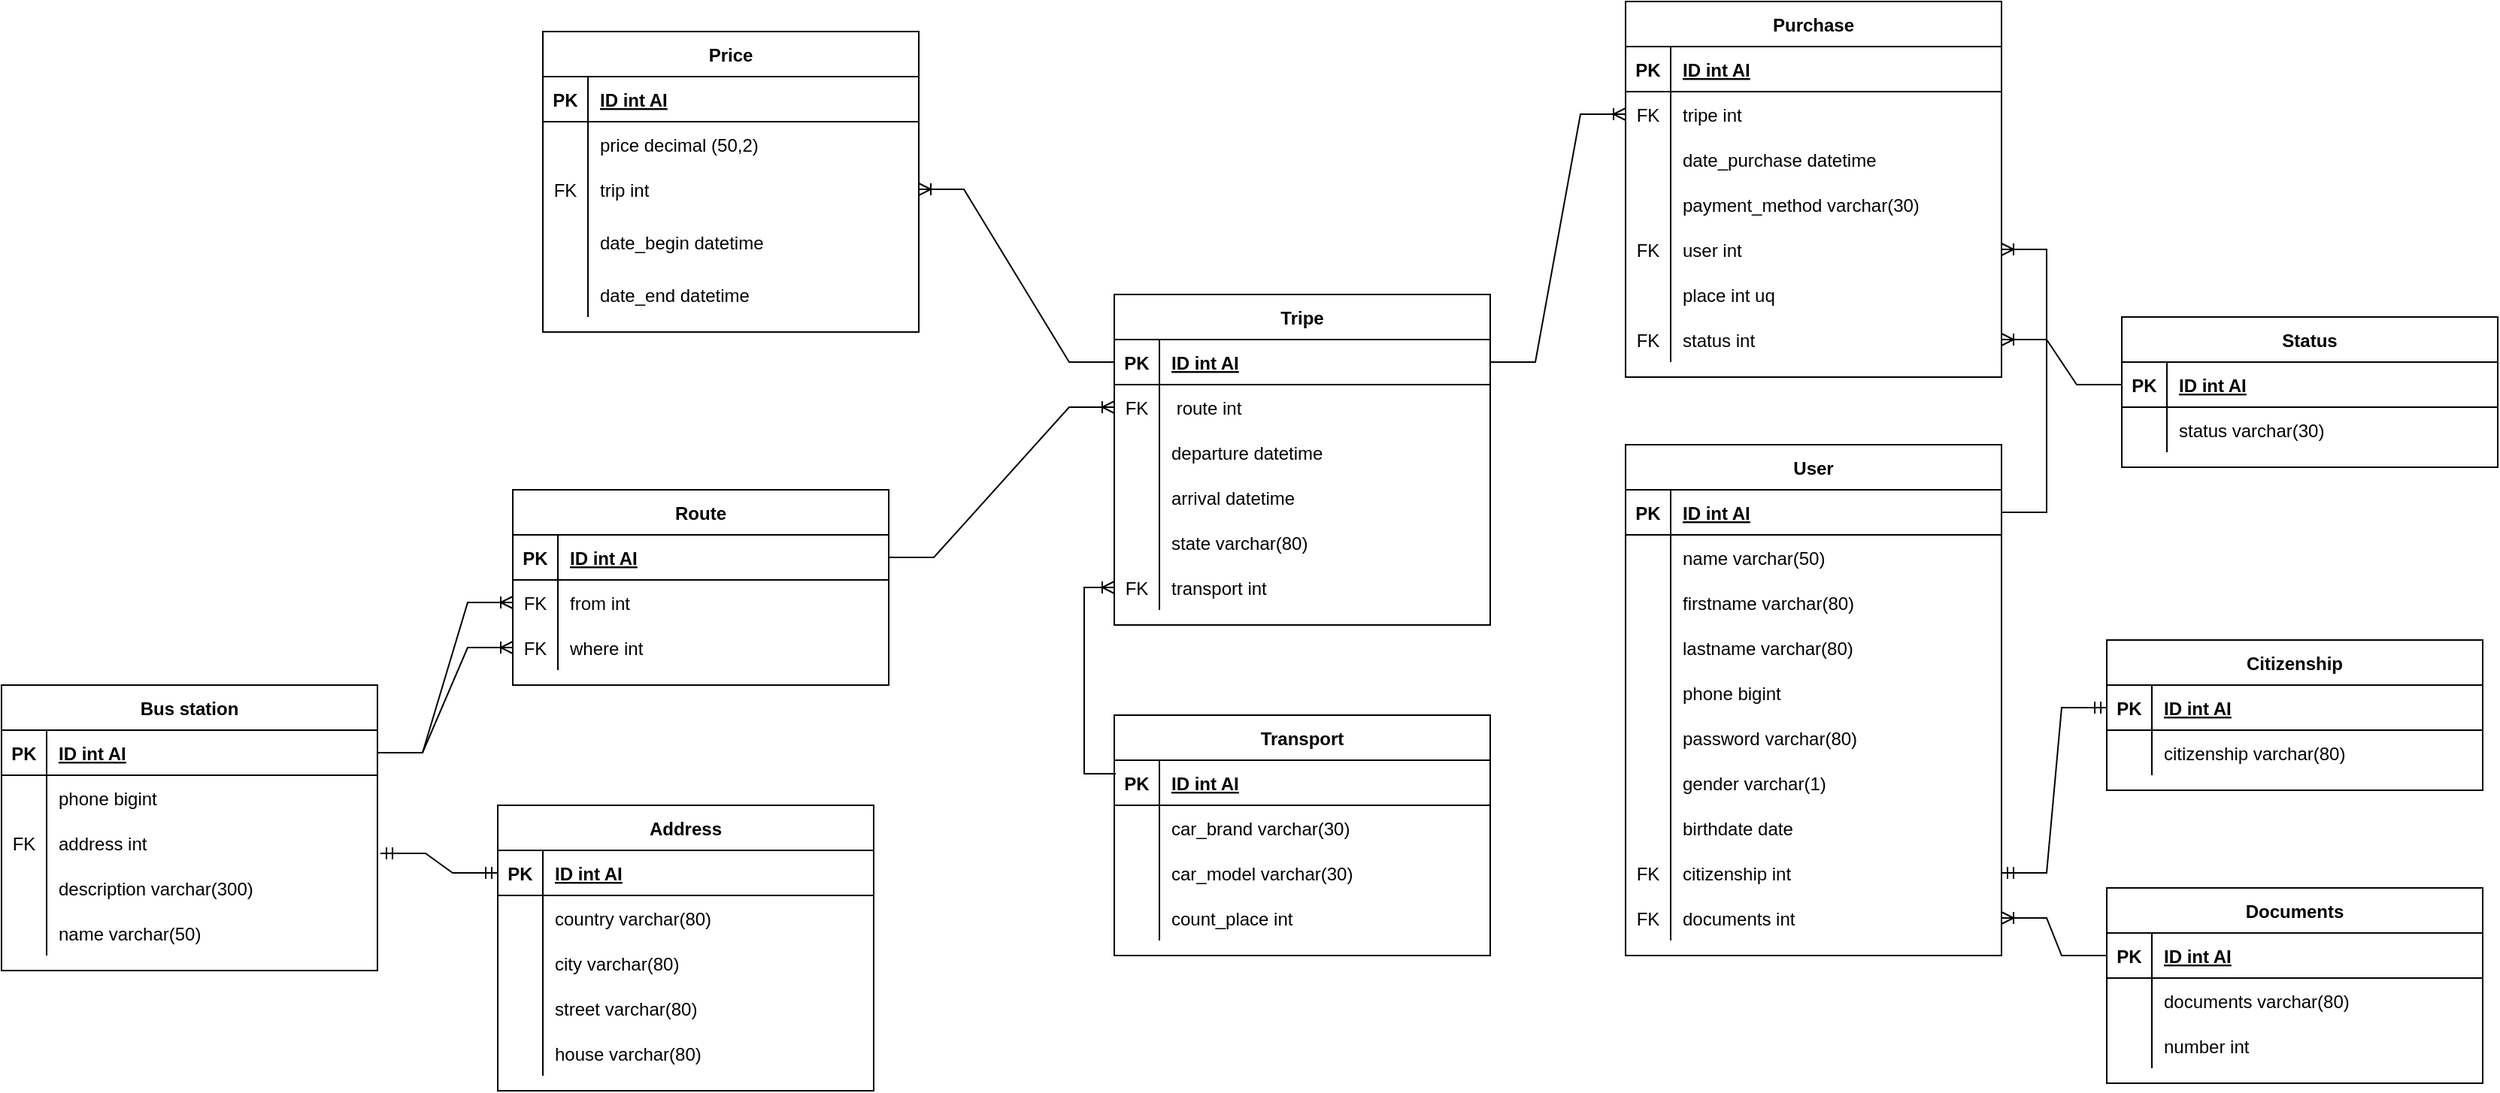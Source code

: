 <mxfile version="21.0.2" type="device"><diagram id="R2lEEEUBdFMjLlhIrx00" name="Page-1"><mxGraphModel dx="1434" dy="1896" grid="1" gridSize="10" guides="1" tooltips="1" connect="1" arrows="1" fold="1" page="1" pageScale="1" pageWidth="850" pageHeight="1100" math="0" shadow="0" extFonts="Permanent Marker^https://fonts.googleapis.com/css?family=Permanent+Marker"><root><mxCell id="0"/><mxCell id="1" parent="0"/><mxCell id="C-vyLk0tnHw3VtMMgP7b-2" value="Route" style="shape=table;startSize=30;container=1;collapsible=1;childLayout=tableLayout;fixedRows=1;rowLines=0;fontStyle=1;align=center;resizeLast=1;" parent="1" vertex="1"><mxGeometry x="370" y="-695" width="250" height="130" as="geometry"/></mxCell><mxCell id="C-vyLk0tnHw3VtMMgP7b-3" value="" style="shape=partialRectangle;collapsible=0;dropTarget=0;pointerEvents=0;fillColor=none;points=[[0,0.5],[1,0.5]];portConstraint=eastwest;top=0;left=0;right=0;bottom=1;" parent="C-vyLk0tnHw3VtMMgP7b-2" vertex="1"><mxGeometry y="30" width="250" height="30" as="geometry"/></mxCell><mxCell id="C-vyLk0tnHw3VtMMgP7b-4" value="PK" style="shape=partialRectangle;overflow=hidden;connectable=0;fillColor=none;top=0;left=0;bottom=0;right=0;fontStyle=1;" parent="C-vyLk0tnHw3VtMMgP7b-3" vertex="1"><mxGeometry width="30" height="30" as="geometry"><mxRectangle width="30" height="30" as="alternateBounds"/></mxGeometry></mxCell><mxCell id="C-vyLk0tnHw3VtMMgP7b-5" value="ID int AI" style="shape=partialRectangle;overflow=hidden;connectable=0;fillColor=none;top=0;left=0;bottom=0;right=0;align=left;spacingLeft=6;fontStyle=5;" parent="C-vyLk0tnHw3VtMMgP7b-3" vertex="1"><mxGeometry x="30" width="220" height="30" as="geometry"><mxRectangle width="220" height="30" as="alternateBounds"/></mxGeometry></mxCell><mxCell id="uown6IFWoodSp58fwIxO-16" style="shape=partialRectangle;collapsible=0;dropTarget=0;pointerEvents=0;fillColor=none;points=[[0,0.5],[1,0.5]];portConstraint=eastwest;top=0;left=0;right=0;bottom=0;" parent="C-vyLk0tnHw3VtMMgP7b-2" vertex="1"><mxGeometry y="60" width="250" height="30" as="geometry"/></mxCell><mxCell id="uown6IFWoodSp58fwIxO-17" value="FK" style="shape=partialRectangle;overflow=hidden;connectable=0;fillColor=none;top=0;left=0;bottom=0;right=0;" parent="uown6IFWoodSp58fwIxO-16" vertex="1"><mxGeometry width="30" height="30" as="geometry"><mxRectangle width="30" height="30" as="alternateBounds"/></mxGeometry></mxCell><mxCell id="uown6IFWoodSp58fwIxO-18" value="from int" style="shape=partialRectangle;overflow=hidden;connectable=0;fillColor=none;top=0;left=0;bottom=0;right=0;align=left;spacingLeft=6;" parent="uown6IFWoodSp58fwIxO-16" vertex="1"><mxGeometry x="30" width="220" height="30" as="geometry"><mxRectangle width="220" height="30" as="alternateBounds"/></mxGeometry></mxCell><mxCell id="uown6IFWoodSp58fwIxO-13" style="shape=partialRectangle;collapsible=0;dropTarget=0;pointerEvents=0;fillColor=none;points=[[0,0.5],[1,0.5]];portConstraint=eastwest;top=0;left=0;right=0;bottom=0;" parent="C-vyLk0tnHw3VtMMgP7b-2" vertex="1"><mxGeometry y="90" width="250" height="30" as="geometry"/></mxCell><mxCell id="uown6IFWoodSp58fwIxO-14" value="FK" style="shape=partialRectangle;overflow=hidden;connectable=0;fillColor=none;top=0;left=0;bottom=0;right=0;" parent="uown6IFWoodSp58fwIxO-13" vertex="1"><mxGeometry width="30" height="30" as="geometry"><mxRectangle width="30" height="30" as="alternateBounds"/></mxGeometry></mxCell><mxCell id="uown6IFWoodSp58fwIxO-15" value="where int" style="shape=partialRectangle;overflow=hidden;connectable=0;fillColor=none;top=0;left=0;bottom=0;right=0;align=left;spacingLeft=6;" parent="uown6IFWoodSp58fwIxO-13" vertex="1"><mxGeometry x="30" width="220" height="30" as="geometry"><mxRectangle width="220" height="30" as="alternateBounds"/></mxGeometry></mxCell><mxCell id="C-vyLk0tnHw3VtMMgP7b-13" value="Bus station" style="shape=table;startSize=30;container=1;collapsible=1;childLayout=tableLayout;fixedRows=1;rowLines=0;fontStyle=1;align=center;resizeLast=1;" parent="1" vertex="1"><mxGeometry x="30" y="-565" width="250" height="190" as="geometry"/></mxCell><mxCell id="C-vyLk0tnHw3VtMMgP7b-14" value="" style="shape=partialRectangle;collapsible=0;dropTarget=0;pointerEvents=0;fillColor=none;points=[[0,0.5],[1,0.5]];portConstraint=eastwest;top=0;left=0;right=0;bottom=1;" parent="C-vyLk0tnHw3VtMMgP7b-13" vertex="1"><mxGeometry y="30" width="250" height="30" as="geometry"/></mxCell><mxCell id="C-vyLk0tnHw3VtMMgP7b-15" value="PK" style="shape=partialRectangle;overflow=hidden;connectable=0;fillColor=none;top=0;left=0;bottom=0;right=0;fontStyle=1;" parent="C-vyLk0tnHw3VtMMgP7b-14" vertex="1"><mxGeometry width="30" height="30" as="geometry"><mxRectangle width="30" height="30" as="alternateBounds"/></mxGeometry></mxCell><mxCell id="C-vyLk0tnHw3VtMMgP7b-16" value="ID int AI" style="shape=partialRectangle;overflow=hidden;connectable=0;fillColor=none;top=0;left=0;bottom=0;right=0;align=left;spacingLeft=6;fontStyle=5;" parent="C-vyLk0tnHw3VtMMgP7b-14" vertex="1"><mxGeometry x="30" width="220" height="30" as="geometry"><mxRectangle width="220" height="30" as="alternateBounds"/></mxGeometry></mxCell><mxCell id="C-vyLk0tnHw3VtMMgP7b-17" value="" style="shape=partialRectangle;collapsible=0;dropTarget=0;pointerEvents=0;fillColor=none;points=[[0,0.5],[1,0.5]];portConstraint=eastwest;top=0;left=0;right=0;bottom=0;" parent="C-vyLk0tnHw3VtMMgP7b-13" vertex="1"><mxGeometry y="60" width="250" height="30" as="geometry"/></mxCell><mxCell id="C-vyLk0tnHw3VtMMgP7b-18" value="" style="shape=partialRectangle;overflow=hidden;connectable=0;fillColor=none;top=0;left=0;bottom=0;right=0;" parent="C-vyLk0tnHw3VtMMgP7b-17" vertex="1"><mxGeometry width="30" height="30" as="geometry"><mxRectangle width="30" height="30" as="alternateBounds"/></mxGeometry></mxCell><mxCell id="C-vyLk0tnHw3VtMMgP7b-19" value="phone bigint" style="shape=partialRectangle;overflow=hidden;connectable=0;fillColor=none;top=0;left=0;bottom=0;right=0;align=left;spacingLeft=6;" parent="C-vyLk0tnHw3VtMMgP7b-17" vertex="1"><mxGeometry x="30" width="220" height="30" as="geometry"><mxRectangle width="220" height="30" as="alternateBounds"/></mxGeometry></mxCell><mxCell id="C-vyLk0tnHw3VtMMgP7b-20" value="" style="shape=partialRectangle;collapsible=0;dropTarget=0;pointerEvents=0;fillColor=none;points=[[0,0.5],[1,0.5]];portConstraint=eastwest;top=0;left=0;right=0;bottom=0;" parent="C-vyLk0tnHw3VtMMgP7b-13" vertex="1"><mxGeometry y="90" width="250" height="30" as="geometry"/></mxCell><mxCell id="C-vyLk0tnHw3VtMMgP7b-21" value="FK" style="shape=partialRectangle;overflow=hidden;connectable=0;fillColor=none;top=0;left=0;bottom=0;right=0;" parent="C-vyLk0tnHw3VtMMgP7b-20" vertex="1"><mxGeometry width="30" height="30" as="geometry"><mxRectangle width="30" height="30" as="alternateBounds"/></mxGeometry></mxCell><mxCell id="C-vyLk0tnHw3VtMMgP7b-22" value="address int" style="shape=partialRectangle;overflow=hidden;connectable=0;fillColor=none;top=0;left=0;bottom=0;right=0;align=left;spacingLeft=6;" parent="C-vyLk0tnHw3VtMMgP7b-20" vertex="1"><mxGeometry x="30" width="220" height="30" as="geometry"><mxRectangle width="220" height="30" as="alternateBounds"/></mxGeometry></mxCell><mxCell id="uown6IFWoodSp58fwIxO-22" style="shape=partialRectangle;collapsible=0;dropTarget=0;pointerEvents=0;fillColor=none;points=[[0,0.5],[1,0.5]];portConstraint=eastwest;top=0;left=0;right=0;bottom=0;" parent="C-vyLk0tnHw3VtMMgP7b-13" vertex="1"><mxGeometry y="120" width="250" height="30" as="geometry"/></mxCell><mxCell id="uown6IFWoodSp58fwIxO-23" style="shape=partialRectangle;overflow=hidden;connectable=0;fillColor=none;top=0;left=0;bottom=0;right=0;" parent="uown6IFWoodSp58fwIxO-22" vertex="1"><mxGeometry width="30" height="30" as="geometry"><mxRectangle width="30" height="30" as="alternateBounds"/></mxGeometry></mxCell><mxCell id="uown6IFWoodSp58fwIxO-24" value="description varchar(300)" style="shape=partialRectangle;overflow=hidden;connectable=0;fillColor=none;top=0;left=0;bottom=0;right=0;align=left;spacingLeft=6;" parent="uown6IFWoodSp58fwIxO-22" vertex="1"><mxGeometry x="30" width="220" height="30" as="geometry"><mxRectangle width="220" height="30" as="alternateBounds"/></mxGeometry></mxCell><mxCell id="uown6IFWoodSp58fwIxO-19" style="shape=partialRectangle;collapsible=0;dropTarget=0;pointerEvents=0;fillColor=none;points=[[0,0.5],[1,0.5]];portConstraint=eastwest;top=0;left=0;right=0;bottom=0;" parent="C-vyLk0tnHw3VtMMgP7b-13" vertex="1"><mxGeometry y="150" width="250" height="30" as="geometry"/></mxCell><mxCell id="uown6IFWoodSp58fwIxO-20" style="shape=partialRectangle;overflow=hidden;connectable=0;fillColor=none;top=0;left=0;bottom=0;right=0;" parent="uown6IFWoodSp58fwIxO-19" vertex="1"><mxGeometry width="30" height="30" as="geometry"><mxRectangle width="30" height="30" as="alternateBounds"/></mxGeometry></mxCell><mxCell id="uown6IFWoodSp58fwIxO-21" value="name varchar(50)" style="shape=partialRectangle;overflow=hidden;connectable=0;fillColor=none;top=0;left=0;bottom=0;right=0;align=left;spacingLeft=6;" parent="uown6IFWoodSp58fwIxO-19" vertex="1"><mxGeometry x="30" width="220" height="30" as="geometry"><mxRectangle width="220" height="30" as="alternateBounds"/></mxGeometry></mxCell><mxCell id="C-vyLk0tnHw3VtMMgP7b-23" value="Price" style="shape=table;startSize=30;container=1;collapsible=1;childLayout=tableLayout;fixedRows=1;rowLines=0;fontStyle=1;align=center;resizeLast=1;" parent="1" vertex="1"><mxGeometry x="390" y="-1000" width="250" height="200" as="geometry"/></mxCell><mxCell id="C-vyLk0tnHw3VtMMgP7b-24" value="" style="shape=partialRectangle;collapsible=0;dropTarget=0;pointerEvents=0;fillColor=none;points=[[0,0.5],[1,0.5]];portConstraint=eastwest;top=0;left=0;right=0;bottom=1;" parent="C-vyLk0tnHw3VtMMgP7b-23" vertex="1"><mxGeometry y="30" width="250" height="30" as="geometry"/></mxCell><mxCell id="C-vyLk0tnHw3VtMMgP7b-25" value="PK" style="shape=partialRectangle;overflow=hidden;connectable=0;fillColor=none;top=0;left=0;bottom=0;right=0;fontStyle=1;" parent="C-vyLk0tnHw3VtMMgP7b-24" vertex="1"><mxGeometry width="30" height="30" as="geometry"><mxRectangle width="30" height="30" as="alternateBounds"/></mxGeometry></mxCell><mxCell id="C-vyLk0tnHw3VtMMgP7b-26" value="ID int AI" style="shape=partialRectangle;overflow=hidden;connectable=0;fillColor=none;top=0;left=0;bottom=0;right=0;align=left;spacingLeft=6;fontStyle=5;" parent="C-vyLk0tnHw3VtMMgP7b-24" vertex="1"><mxGeometry x="30" width="220" height="30" as="geometry"><mxRectangle width="220" height="30" as="alternateBounds"/></mxGeometry></mxCell><mxCell id="C-vyLk0tnHw3VtMMgP7b-27" value="" style="shape=partialRectangle;collapsible=0;dropTarget=0;pointerEvents=0;fillColor=none;points=[[0,0.5],[1,0.5]];portConstraint=eastwest;top=0;left=0;right=0;bottom=0;" parent="C-vyLk0tnHw3VtMMgP7b-23" vertex="1"><mxGeometry y="60" width="250" height="30" as="geometry"/></mxCell><mxCell id="C-vyLk0tnHw3VtMMgP7b-28" value="" style="shape=partialRectangle;overflow=hidden;connectable=0;fillColor=none;top=0;left=0;bottom=0;right=0;" parent="C-vyLk0tnHw3VtMMgP7b-27" vertex="1"><mxGeometry width="30" height="30" as="geometry"><mxRectangle width="30" height="30" as="alternateBounds"/></mxGeometry></mxCell><mxCell id="C-vyLk0tnHw3VtMMgP7b-29" value="price decimal (50,2)" style="shape=partialRectangle;overflow=hidden;connectable=0;fillColor=none;top=0;left=0;bottom=0;right=0;align=left;spacingLeft=6;" parent="C-vyLk0tnHw3VtMMgP7b-27" vertex="1"><mxGeometry x="30" width="220" height="30" as="geometry"><mxRectangle width="220" height="30" as="alternateBounds"/></mxGeometry></mxCell><mxCell id="Xs63p__VN8HMtkuwQSsq-9" style="shape=partialRectangle;collapsible=0;dropTarget=0;pointerEvents=0;fillColor=none;points=[[0,0.5],[1,0.5]];portConstraint=eastwest;top=0;left=0;right=0;bottom=0;" parent="C-vyLk0tnHw3VtMMgP7b-23" vertex="1"><mxGeometry y="90" width="250" height="30" as="geometry"/></mxCell><mxCell id="Xs63p__VN8HMtkuwQSsq-10" value="FK" style="shape=partialRectangle;overflow=hidden;connectable=0;fillColor=none;top=0;left=0;bottom=0;right=0;" parent="Xs63p__VN8HMtkuwQSsq-9" vertex="1"><mxGeometry width="30" height="30" as="geometry"><mxRectangle width="30" height="30" as="alternateBounds"/></mxGeometry></mxCell><mxCell id="Xs63p__VN8HMtkuwQSsq-11" value="trip int" style="shape=partialRectangle;overflow=hidden;connectable=0;fillColor=none;top=0;left=0;bottom=0;right=0;align=left;spacingLeft=6;" parent="Xs63p__VN8HMtkuwQSsq-9" vertex="1"><mxGeometry x="30" width="220" height="30" as="geometry"><mxRectangle width="220" height="30" as="alternateBounds"/></mxGeometry></mxCell><mxCell id="Xs63p__VN8HMtkuwQSsq-12" style="shape=partialRectangle;collapsible=0;dropTarget=0;pointerEvents=0;fillColor=none;points=[[0,0.5],[1,0.5]];portConstraint=eastwest;top=0;left=0;right=0;bottom=0;" parent="C-vyLk0tnHw3VtMMgP7b-23" vertex="1"><mxGeometry y="120" width="250" height="40" as="geometry"/></mxCell><mxCell id="Xs63p__VN8HMtkuwQSsq-13" style="shape=partialRectangle;overflow=hidden;connectable=0;fillColor=none;top=0;left=0;bottom=0;right=0;" parent="Xs63p__VN8HMtkuwQSsq-12" vertex="1"><mxGeometry width="30" height="40" as="geometry"><mxRectangle width="30" height="40" as="alternateBounds"/></mxGeometry></mxCell><mxCell id="Xs63p__VN8HMtkuwQSsq-14" value="date_begin datetime" style="shape=partialRectangle;overflow=hidden;connectable=0;fillColor=none;top=0;left=0;bottom=0;right=0;align=left;spacingLeft=6;" parent="Xs63p__VN8HMtkuwQSsq-12" vertex="1"><mxGeometry x="30" width="220" height="40" as="geometry"><mxRectangle width="220" height="40" as="alternateBounds"/></mxGeometry></mxCell><mxCell id="Xs63p__VN8HMtkuwQSsq-15" style="shape=partialRectangle;collapsible=0;dropTarget=0;pointerEvents=0;fillColor=none;points=[[0,0.5],[1,0.5]];portConstraint=eastwest;top=0;left=0;right=0;bottom=0;" parent="C-vyLk0tnHw3VtMMgP7b-23" vertex="1"><mxGeometry y="160" width="250" height="30" as="geometry"/></mxCell><mxCell id="Xs63p__VN8HMtkuwQSsq-16" style="shape=partialRectangle;overflow=hidden;connectable=0;fillColor=none;top=0;left=0;bottom=0;right=0;" parent="Xs63p__VN8HMtkuwQSsq-15" vertex="1"><mxGeometry width="30" height="30" as="geometry"><mxRectangle width="30" height="30" as="alternateBounds"/></mxGeometry></mxCell><mxCell id="Xs63p__VN8HMtkuwQSsq-17" value="date_end datetime" style="shape=partialRectangle;overflow=hidden;connectable=0;fillColor=none;top=0;left=0;bottom=0;right=0;align=left;spacingLeft=6;" parent="Xs63p__VN8HMtkuwQSsq-15" vertex="1"><mxGeometry x="30" width="220" height="30" as="geometry"><mxRectangle width="220" height="30" as="alternateBounds"/></mxGeometry></mxCell><mxCell id="Xs63p__VN8HMtkuwQSsq-18" value="Address" style="shape=table;startSize=30;container=1;collapsible=1;childLayout=tableLayout;fixedRows=1;rowLines=0;fontStyle=1;align=center;resizeLast=1;" parent="1" vertex="1"><mxGeometry x="360" y="-485" width="250" height="190" as="geometry"/></mxCell><mxCell id="Xs63p__VN8HMtkuwQSsq-19" value="" style="shape=partialRectangle;collapsible=0;dropTarget=0;pointerEvents=0;fillColor=none;points=[[0,0.5],[1,0.5]];portConstraint=eastwest;top=0;left=0;right=0;bottom=1;" parent="Xs63p__VN8HMtkuwQSsq-18" vertex="1"><mxGeometry y="30" width="250" height="30" as="geometry"/></mxCell><mxCell id="Xs63p__VN8HMtkuwQSsq-20" value="PK" style="shape=partialRectangle;overflow=hidden;connectable=0;fillColor=none;top=0;left=0;bottom=0;right=0;fontStyle=1;" parent="Xs63p__VN8HMtkuwQSsq-19" vertex="1"><mxGeometry width="30" height="30" as="geometry"><mxRectangle width="30" height="30" as="alternateBounds"/></mxGeometry></mxCell><mxCell id="Xs63p__VN8HMtkuwQSsq-21" value="ID int AI" style="shape=partialRectangle;overflow=hidden;connectable=0;fillColor=none;top=0;left=0;bottom=0;right=0;align=left;spacingLeft=6;fontStyle=5;" parent="Xs63p__VN8HMtkuwQSsq-19" vertex="1"><mxGeometry x="30" width="220" height="30" as="geometry"><mxRectangle width="220" height="30" as="alternateBounds"/></mxGeometry></mxCell><mxCell id="Xs63p__VN8HMtkuwQSsq-22" value="" style="shape=partialRectangle;collapsible=0;dropTarget=0;pointerEvents=0;fillColor=none;points=[[0,0.5],[1,0.5]];portConstraint=eastwest;top=0;left=0;right=0;bottom=0;" parent="Xs63p__VN8HMtkuwQSsq-18" vertex="1"><mxGeometry y="60" width="250" height="30" as="geometry"/></mxCell><mxCell id="Xs63p__VN8HMtkuwQSsq-23" value="" style="shape=partialRectangle;overflow=hidden;connectable=0;fillColor=none;top=0;left=0;bottom=0;right=0;" parent="Xs63p__VN8HMtkuwQSsq-22" vertex="1"><mxGeometry width="30" height="30" as="geometry"><mxRectangle width="30" height="30" as="alternateBounds"/></mxGeometry></mxCell><mxCell id="Xs63p__VN8HMtkuwQSsq-24" value="country varchar(80)" style="shape=partialRectangle;overflow=hidden;connectable=0;fillColor=none;top=0;left=0;bottom=0;right=0;align=left;spacingLeft=6;" parent="Xs63p__VN8HMtkuwQSsq-22" vertex="1"><mxGeometry x="30" width="220" height="30" as="geometry"><mxRectangle width="220" height="30" as="alternateBounds"/></mxGeometry></mxCell><mxCell id="Xs63p__VN8HMtkuwQSsq-25" value="" style="shape=partialRectangle;collapsible=0;dropTarget=0;pointerEvents=0;fillColor=none;points=[[0,0.5],[1,0.5]];portConstraint=eastwest;top=0;left=0;right=0;bottom=0;" parent="Xs63p__VN8HMtkuwQSsq-18" vertex="1"><mxGeometry y="90" width="250" height="30" as="geometry"/></mxCell><mxCell id="Xs63p__VN8HMtkuwQSsq-26" value="" style="shape=partialRectangle;overflow=hidden;connectable=0;fillColor=none;top=0;left=0;bottom=0;right=0;" parent="Xs63p__VN8HMtkuwQSsq-25" vertex="1"><mxGeometry width="30" height="30" as="geometry"><mxRectangle width="30" height="30" as="alternateBounds"/></mxGeometry></mxCell><mxCell id="Xs63p__VN8HMtkuwQSsq-27" value="city varchar(80)" style="shape=partialRectangle;overflow=hidden;connectable=0;fillColor=none;top=0;left=0;bottom=0;right=0;align=left;spacingLeft=6;" parent="Xs63p__VN8HMtkuwQSsq-25" vertex="1"><mxGeometry x="30" width="220" height="30" as="geometry"><mxRectangle width="220" height="30" as="alternateBounds"/></mxGeometry></mxCell><mxCell id="uown6IFWoodSp58fwIxO-28" style="shape=partialRectangle;collapsible=0;dropTarget=0;pointerEvents=0;fillColor=none;points=[[0,0.5],[1,0.5]];portConstraint=eastwest;top=0;left=0;right=0;bottom=0;" parent="Xs63p__VN8HMtkuwQSsq-18" vertex="1"><mxGeometry y="120" width="250" height="30" as="geometry"/></mxCell><mxCell id="uown6IFWoodSp58fwIxO-29" style="shape=partialRectangle;overflow=hidden;connectable=0;fillColor=none;top=0;left=0;bottom=0;right=0;" parent="uown6IFWoodSp58fwIxO-28" vertex="1"><mxGeometry width="30" height="30" as="geometry"><mxRectangle width="30" height="30" as="alternateBounds"/></mxGeometry></mxCell><mxCell id="uown6IFWoodSp58fwIxO-30" value="street varchar(80)" style="shape=partialRectangle;overflow=hidden;connectable=0;fillColor=none;top=0;left=0;bottom=0;right=0;align=left;spacingLeft=6;" parent="uown6IFWoodSp58fwIxO-28" vertex="1"><mxGeometry x="30" width="220" height="30" as="geometry"><mxRectangle width="220" height="30" as="alternateBounds"/></mxGeometry></mxCell><mxCell id="uown6IFWoodSp58fwIxO-25" style="shape=partialRectangle;collapsible=0;dropTarget=0;pointerEvents=0;fillColor=none;points=[[0,0.5],[1,0.5]];portConstraint=eastwest;top=0;left=0;right=0;bottom=0;" parent="Xs63p__VN8HMtkuwQSsq-18" vertex="1"><mxGeometry y="150" width="250" height="30" as="geometry"/></mxCell><mxCell id="uown6IFWoodSp58fwIxO-26" style="shape=partialRectangle;overflow=hidden;connectable=0;fillColor=none;top=0;left=0;bottom=0;right=0;" parent="uown6IFWoodSp58fwIxO-25" vertex="1"><mxGeometry width="30" height="30" as="geometry"><mxRectangle width="30" height="30" as="alternateBounds"/></mxGeometry></mxCell><mxCell id="uown6IFWoodSp58fwIxO-27" value="house varchar(80)" style="shape=partialRectangle;overflow=hidden;connectable=0;fillColor=none;top=0;left=0;bottom=0;right=0;align=left;spacingLeft=6;" parent="uown6IFWoodSp58fwIxO-25" vertex="1"><mxGeometry x="30" width="220" height="30" as="geometry"><mxRectangle width="220" height="30" as="alternateBounds"/></mxGeometry></mxCell><mxCell id="Xs63p__VN8HMtkuwQSsq-28" value="User" style="shape=table;startSize=30;container=1;collapsible=1;childLayout=tableLayout;fixedRows=1;rowLines=0;fontStyle=1;align=center;resizeLast=1;" parent="1" vertex="1"><mxGeometry x="1110" y="-725" width="250" height="340" as="geometry"/></mxCell><mxCell id="Xs63p__VN8HMtkuwQSsq-29" value="" style="shape=partialRectangle;collapsible=0;dropTarget=0;pointerEvents=0;fillColor=none;points=[[0,0.5],[1,0.5]];portConstraint=eastwest;top=0;left=0;right=0;bottom=1;" parent="Xs63p__VN8HMtkuwQSsq-28" vertex="1"><mxGeometry y="30" width="250" height="30" as="geometry"/></mxCell><mxCell id="Xs63p__VN8HMtkuwQSsq-30" value="PK" style="shape=partialRectangle;overflow=hidden;connectable=0;fillColor=none;top=0;left=0;bottom=0;right=0;fontStyle=1;" parent="Xs63p__VN8HMtkuwQSsq-29" vertex="1"><mxGeometry width="30" height="30" as="geometry"><mxRectangle width="30" height="30" as="alternateBounds"/></mxGeometry></mxCell><mxCell id="Xs63p__VN8HMtkuwQSsq-31" value="ID int AI" style="shape=partialRectangle;overflow=hidden;connectable=0;fillColor=none;top=0;left=0;bottom=0;right=0;align=left;spacingLeft=6;fontStyle=5;" parent="Xs63p__VN8HMtkuwQSsq-29" vertex="1"><mxGeometry x="30" width="220" height="30" as="geometry"><mxRectangle width="220" height="30" as="alternateBounds"/></mxGeometry></mxCell><mxCell id="Xs63p__VN8HMtkuwQSsq-32" value="" style="shape=partialRectangle;collapsible=0;dropTarget=0;pointerEvents=0;fillColor=none;points=[[0,0.5],[1,0.5]];portConstraint=eastwest;top=0;left=0;right=0;bottom=0;" parent="Xs63p__VN8HMtkuwQSsq-28" vertex="1"><mxGeometry y="60" width="250" height="30" as="geometry"/></mxCell><mxCell id="Xs63p__VN8HMtkuwQSsq-33" value="" style="shape=partialRectangle;overflow=hidden;connectable=0;fillColor=none;top=0;left=0;bottom=0;right=0;" parent="Xs63p__VN8HMtkuwQSsq-32" vertex="1"><mxGeometry width="30" height="30" as="geometry"><mxRectangle width="30" height="30" as="alternateBounds"/></mxGeometry></mxCell><mxCell id="Xs63p__VN8HMtkuwQSsq-34" value="name varchar(50)" style="shape=partialRectangle;overflow=hidden;connectable=0;fillColor=none;top=0;left=0;bottom=0;right=0;align=left;spacingLeft=6;" parent="Xs63p__VN8HMtkuwQSsq-32" vertex="1"><mxGeometry x="30" width="220" height="30" as="geometry"><mxRectangle width="220" height="30" as="alternateBounds"/></mxGeometry></mxCell><mxCell id="Xs63p__VN8HMtkuwQSsq-35" value="" style="shape=partialRectangle;collapsible=0;dropTarget=0;pointerEvents=0;fillColor=none;points=[[0,0.5],[1,0.5]];portConstraint=eastwest;top=0;left=0;right=0;bottom=0;" parent="Xs63p__VN8HMtkuwQSsq-28" vertex="1"><mxGeometry y="90" width="250" height="30" as="geometry"/></mxCell><mxCell id="Xs63p__VN8HMtkuwQSsq-36" value="" style="shape=partialRectangle;overflow=hidden;connectable=0;fillColor=none;top=0;left=0;bottom=0;right=0;" parent="Xs63p__VN8HMtkuwQSsq-35" vertex="1"><mxGeometry width="30" height="30" as="geometry"><mxRectangle width="30" height="30" as="alternateBounds"/></mxGeometry></mxCell><mxCell id="Xs63p__VN8HMtkuwQSsq-37" value="firstname varchar(80)" style="shape=partialRectangle;overflow=hidden;connectable=0;fillColor=none;top=0;left=0;bottom=0;right=0;align=left;spacingLeft=6;" parent="Xs63p__VN8HMtkuwQSsq-35" vertex="1"><mxGeometry x="30" width="220" height="30" as="geometry"><mxRectangle width="220" height="30" as="alternateBounds"/></mxGeometry></mxCell><mxCell id="uown6IFWoodSp58fwIxO-49" style="shape=partialRectangle;collapsible=0;dropTarget=0;pointerEvents=0;fillColor=none;points=[[0,0.5],[1,0.5]];portConstraint=eastwest;top=0;left=0;right=0;bottom=0;" parent="Xs63p__VN8HMtkuwQSsq-28" vertex="1"><mxGeometry y="120" width="250" height="30" as="geometry"/></mxCell><mxCell id="uown6IFWoodSp58fwIxO-50" style="shape=partialRectangle;overflow=hidden;connectable=0;fillColor=none;top=0;left=0;bottom=0;right=0;" parent="uown6IFWoodSp58fwIxO-49" vertex="1"><mxGeometry width="30" height="30" as="geometry"><mxRectangle width="30" height="30" as="alternateBounds"/></mxGeometry></mxCell><mxCell id="uown6IFWoodSp58fwIxO-51" value="lastname varchar(80)" style="shape=partialRectangle;overflow=hidden;connectable=0;fillColor=none;top=0;left=0;bottom=0;right=0;align=left;spacingLeft=6;" parent="uown6IFWoodSp58fwIxO-49" vertex="1"><mxGeometry x="30" width="220" height="30" as="geometry"><mxRectangle width="220" height="30" as="alternateBounds"/></mxGeometry></mxCell><mxCell id="uown6IFWoodSp58fwIxO-46" style="shape=partialRectangle;collapsible=0;dropTarget=0;pointerEvents=0;fillColor=none;points=[[0,0.5],[1,0.5]];portConstraint=eastwest;top=0;left=0;right=0;bottom=0;" parent="Xs63p__VN8HMtkuwQSsq-28" vertex="1"><mxGeometry y="150" width="250" height="30" as="geometry"/></mxCell><mxCell id="uown6IFWoodSp58fwIxO-47" style="shape=partialRectangle;overflow=hidden;connectable=0;fillColor=none;top=0;left=0;bottom=0;right=0;" parent="uown6IFWoodSp58fwIxO-46" vertex="1"><mxGeometry width="30" height="30" as="geometry"><mxRectangle width="30" height="30" as="alternateBounds"/></mxGeometry></mxCell><mxCell id="uown6IFWoodSp58fwIxO-48" value="phone bigint" style="shape=partialRectangle;overflow=hidden;connectable=0;fillColor=none;top=0;left=0;bottom=0;right=0;align=left;spacingLeft=6;" parent="uown6IFWoodSp58fwIxO-46" vertex="1"><mxGeometry x="30" width="220" height="30" as="geometry"><mxRectangle width="220" height="30" as="alternateBounds"/></mxGeometry></mxCell><mxCell id="uown6IFWoodSp58fwIxO-43" style="shape=partialRectangle;collapsible=0;dropTarget=0;pointerEvents=0;fillColor=none;points=[[0,0.5],[1,0.5]];portConstraint=eastwest;top=0;left=0;right=0;bottom=0;" parent="Xs63p__VN8HMtkuwQSsq-28" vertex="1"><mxGeometry y="180" width="250" height="30" as="geometry"/></mxCell><mxCell id="uown6IFWoodSp58fwIxO-44" style="shape=partialRectangle;overflow=hidden;connectable=0;fillColor=none;top=0;left=0;bottom=0;right=0;" parent="uown6IFWoodSp58fwIxO-43" vertex="1"><mxGeometry width="30" height="30" as="geometry"><mxRectangle width="30" height="30" as="alternateBounds"/></mxGeometry></mxCell><mxCell id="uown6IFWoodSp58fwIxO-45" value="password varchar(80)" style="shape=partialRectangle;overflow=hidden;connectable=0;fillColor=none;top=0;left=0;bottom=0;right=0;align=left;spacingLeft=6;" parent="uown6IFWoodSp58fwIxO-43" vertex="1"><mxGeometry x="30" width="220" height="30" as="geometry"><mxRectangle width="220" height="30" as="alternateBounds"/></mxGeometry></mxCell><mxCell id="uown6IFWoodSp58fwIxO-40" style="shape=partialRectangle;collapsible=0;dropTarget=0;pointerEvents=0;fillColor=none;points=[[0,0.5],[1,0.5]];portConstraint=eastwest;top=0;left=0;right=0;bottom=0;" parent="Xs63p__VN8HMtkuwQSsq-28" vertex="1"><mxGeometry y="210" width="250" height="30" as="geometry"/></mxCell><mxCell id="uown6IFWoodSp58fwIxO-41" style="shape=partialRectangle;overflow=hidden;connectable=0;fillColor=none;top=0;left=0;bottom=0;right=0;" parent="uown6IFWoodSp58fwIxO-40" vertex="1"><mxGeometry width="30" height="30" as="geometry"><mxRectangle width="30" height="30" as="alternateBounds"/></mxGeometry></mxCell><mxCell id="uown6IFWoodSp58fwIxO-42" value="gender varchar(1)" style="shape=partialRectangle;overflow=hidden;connectable=0;fillColor=none;top=0;left=0;bottom=0;right=0;align=left;spacingLeft=6;" parent="uown6IFWoodSp58fwIxO-40" vertex="1"><mxGeometry x="30" width="220" height="30" as="geometry"><mxRectangle width="220" height="30" as="alternateBounds"/></mxGeometry></mxCell><mxCell id="uown6IFWoodSp58fwIxO-37" style="shape=partialRectangle;collapsible=0;dropTarget=0;pointerEvents=0;fillColor=none;points=[[0,0.5],[1,0.5]];portConstraint=eastwest;top=0;left=0;right=0;bottom=0;" parent="Xs63p__VN8HMtkuwQSsq-28" vertex="1"><mxGeometry y="240" width="250" height="30" as="geometry"/></mxCell><mxCell id="uown6IFWoodSp58fwIxO-38" style="shape=partialRectangle;overflow=hidden;connectable=0;fillColor=none;top=0;left=0;bottom=0;right=0;" parent="uown6IFWoodSp58fwIxO-37" vertex="1"><mxGeometry width="30" height="30" as="geometry"><mxRectangle width="30" height="30" as="alternateBounds"/></mxGeometry></mxCell><mxCell id="uown6IFWoodSp58fwIxO-39" value="birthdate date" style="shape=partialRectangle;overflow=hidden;connectable=0;fillColor=none;top=0;left=0;bottom=0;right=0;align=left;spacingLeft=6;" parent="uown6IFWoodSp58fwIxO-37" vertex="1"><mxGeometry x="30" width="220" height="30" as="geometry"><mxRectangle width="220" height="30" as="alternateBounds"/></mxGeometry></mxCell><mxCell id="uown6IFWoodSp58fwIxO-34" style="shape=partialRectangle;collapsible=0;dropTarget=0;pointerEvents=0;fillColor=none;points=[[0,0.5],[1,0.5]];portConstraint=eastwest;top=0;left=0;right=0;bottom=0;" parent="Xs63p__VN8HMtkuwQSsq-28" vertex="1"><mxGeometry y="270" width="250" height="30" as="geometry"/></mxCell><mxCell id="uown6IFWoodSp58fwIxO-35" value="FK" style="shape=partialRectangle;overflow=hidden;connectable=0;fillColor=none;top=0;left=0;bottom=0;right=0;" parent="uown6IFWoodSp58fwIxO-34" vertex="1"><mxGeometry width="30" height="30" as="geometry"><mxRectangle width="30" height="30" as="alternateBounds"/></mxGeometry></mxCell><mxCell id="uown6IFWoodSp58fwIxO-36" value="citizenship int" style="shape=partialRectangle;overflow=hidden;connectable=0;fillColor=none;top=0;left=0;bottom=0;right=0;align=left;spacingLeft=6;" parent="uown6IFWoodSp58fwIxO-34" vertex="1"><mxGeometry x="30" width="220" height="30" as="geometry"><mxRectangle width="220" height="30" as="alternateBounds"/></mxGeometry></mxCell><mxCell id="uown6IFWoodSp58fwIxO-31" style="shape=partialRectangle;collapsible=0;dropTarget=0;pointerEvents=0;fillColor=none;points=[[0,0.5],[1,0.5]];portConstraint=eastwest;top=0;left=0;right=0;bottom=0;" parent="Xs63p__VN8HMtkuwQSsq-28" vertex="1"><mxGeometry y="300" width="250" height="30" as="geometry"/></mxCell><mxCell id="uown6IFWoodSp58fwIxO-32" value="FK" style="shape=partialRectangle;overflow=hidden;connectable=0;fillColor=none;top=0;left=0;bottom=0;right=0;" parent="uown6IFWoodSp58fwIxO-31" vertex="1"><mxGeometry width="30" height="30" as="geometry"><mxRectangle width="30" height="30" as="alternateBounds"/></mxGeometry></mxCell><mxCell id="uown6IFWoodSp58fwIxO-33" value="documents int" style="shape=partialRectangle;overflow=hidden;connectable=0;fillColor=none;top=0;left=0;bottom=0;right=0;align=left;spacingLeft=6;" parent="uown6IFWoodSp58fwIxO-31" vertex="1"><mxGeometry x="30" width="220" height="30" as="geometry"><mxRectangle width="220" height="30" as="alternateBounds"/></mxGeometry></mxCell><mxCell id="Xs63p__VN8HMtkuwQSsq-38" value="Documents" style="shape=table;startSize=30;container=1;collapsible=1;childLayout=tableLayout;fixedRows=1;rowLines=0;fontStyle=1;align=center;resizeLast=1;" parent="1" vertex="1"><mxGeometry x="1430" y="-430" width="250" height="130" as="geometry"/></mxCell><mxCell id="Xs63p__VN8HMtkuwQSsq-39" value="" style="shape=partialRectangle;collapsible=0;dropTarget=0;pointerEvents=0;fillColor=none;points=[[0,0.5],[1,0.5]];portConstraint=eastwest;top=0;left=0;right=0;bottom=1;" parent="Xs63p__VN8HMtkuwQSsq-38" vertex="1"><mxGeometry y="30" width="250" height="30" as="geometry"/></mxCell><mxCell id="Xs63p__VN8HMtkuwQSsq-40" value="PK" style="shape=partialRectangle;overflow=hidden;connectable=0;fillColor=none;top=0;left=0;bottom=0;right=0;fontStyle=1;" parent="Xs63p__VN8HMtkuwQSsq-39" vertex="1"><mxGeometry width="30" height="30" as="geometry"><mxRectangle width="30" height="30" as="alternateBounds"/></mxGeometry></mxCell><mxCell id="Xs63p__VN8HMtkuwQSsq-41" value="ID int AI" style="shape=partialRectangle;overflow=hidden;connectable=0;fillColor=none;top=0;left=0;bottom=0;right=0;align=left;spacingLeft=6;fontStyle=5;" parent="Xs63p__VN8HMtkuwQSsq-39" vertex="1"><mxGeometry x="30" width="220" height="30" as="geometry"><mxRectangle width="220" height="30" as="alternateBounds"/></mxGeometry></mxCell><mxCell id="Xs63p__VN8HMtkuwQSsq-42" value="" style="shape=partialRectangle;collapsible=0;dropTarget=0;pointerEvents=0;fillColor=none;points=[[0,0.5],[1,0.5]];portConstraint=eastwest;top=0;left=0;right=0;bottom=0;" parent="Xs63p__VN8HMtkuwQSsq-38" vertex="1"><mxGeometry y="60" width="250" height="30" as="geometry"/></mxCell><mxCell id="Xs63p__VN8HMtkuwQSsq-43" value="" style="shape=partialRectangle;overflow=hidden;connectable=0;fillColor=none;top=0;left=0;bottom=0;right=0;" parent="Xs63p__VN8HMtkuwQSsq-42" vertex="1"><mxGeometry width="30" height="30" as="geometry"><mxRectangle width="30" height="30" as="alternateBounds"/></mxGeometry></mxCell><mxCell id="Xs63p__VN8HMtkuwQSsq-44" value="documents varchar(80)" style="shape=partialRectangle;overflow=hidden;connectable=0;fillColor=none;top=0;left=0;bottom=0;right=0;align=left;spacingLeft=6;" parent="Xs63p__VN8HMtkuwQSsq-42" vertex="1"><mxGeometry x="30" width="220" height="30" as="geometry"><mxRectangle width="220" height="30" as="alternateBounds"/></mxGeometry></mxCell><mxCell id="Xs63p__VN8HMtkuwQSsq-45" value="" style="shape=partialRectangle;collapsible=0;dropTarget=0;pointerEvents=0;fillColor=none;points=[[0,0.5],[1,0.5]];portConstraint=eastwest;top=0;left=0;right=0;bottom=0;" parent="Xs63p__VN8HMtkuwQSsq-38" vertex="1"><mxGeometry y="90" width="250" height="30" as="geometry"/></mxCell><mxCell id="Xs63p__VN8HMtkuwQSsq-46" value="" style="shape=partialRectangle;overflow=hidden;connectable=0;fillColor=none;top=0;left=0;bottom=0;right=0;" parent="Xs63p__VN8HMtkuwQSsq-45" vertex="1"><mxGeometry width="30" height="30" as="geometry"><mxRectangle width="30" height="30" as="alternateBounds"/></mxGeometry></mxCell><mxCell id="Xs63p__VN8HMtkuwQSsq-47" value="number int" style="shape=partialRectangle;overflow=hidden;connectable=0;fillColor=none;top=0;left=0;bottom=0;right=0;align=left;spacingLeft=6;" parent="Xs63p__VN8HMtkuwQSsq-45" vertex="1"><mxGeometry x="30" width="220" height="30" as="geometry"><mxRectangle width="220" height="30" as="alternateBounds"/></mxGeometry></mxCell><mxCell id="Xs63p__VN8HMtkuwQSsq-48" value="Сitizenship" style="shape=table;startSize=30;container=1;collapsible=1;childLayout=tableLayout;fixedRows=1;rowLines=0;fontStyle=1;align=center;resizeLast=1;" parent="1" vertex="1"><mxGeometry x="1430" y="-595" width="250" height="100" as="geometry"/></mxCell><mxCell id="Xs63p__VN8HMtkuwQSsq-49" value="" style="shape=partialRectangle;collapsible=0;dropTarget=0;pointerEvents=0;fillColor=none;points=[[0,0.5],[1,0.5]];portConstraint=eastwest;top=0;left=0;right=0;bottom=1;" parent="Xs63p__VN8HMtkuwQSsq-48" vertex="1"><mxGeometry y="30" width="250" height="30" as="geometry"/></mxCell><mxCell id="Xs63p__VN8HMtkuwQSsq-50" value="PK" style="shape=partialRectangle;overflow=hidden;connectable=0;fillColor=none;top=0;left=0;bottom=0;right=0;fontStyle=1;" parent="Xs63p__VN8HMtkuwQSsq-49" vertex="1"><mxGeometry width="30" height="30" as="geometry"><mxRectangle width="30" height="30" as="alternateBounds"/></mxGeometry></mxCell><mxCell id="Xs63p__VN8HMtkuwQSsq-51" value="ID int AI" style="shape=partialRectangle;overflow=hidden;connectable=0;fillColor=none;top=0;left=0;bottom=0;right=0;align=left;spacingLeft=6;fontStyle=5;" parent="Xs63p__VN8HMtkuwQSsq-49" vertex="1"><mxGeometry x="30" width="220" height="30" as="geometry"><mxRectangle width="220" height="30" as="alternateBounds"/></mxGeometry></mxCell><mxCell id="Xs63p__VN8HMtkuwQSsq-55" value="" style="shape=partialRectangle;collapsible=0;dropTarget=0;pointerEvents=0;fillColor=none;points=[[0,0.5],[1,0.5]];portConstraint=eastwest;top=0;left=0;right=0;bottom=0;" parent="Xs63p__VN8HMtkuwQSsq-48" vertex="1"><mxGeometry y="60" width="250" height="30" as="geometry"/></mxCell><mxCell id="Xs63p__VN8HMtkuwQSsq-56" value="" style="shape=partialRectangle;overflow=hidden;connectable=0;fillColor=none;top=0;left=0;bottom=0;right=0;" parent="Xs63p__VN8HMtkuwQSsq-55" vertex="1"><mxGeometry width="30" height="30" as="geometry"><mxRectangle width="30" height="30" as="alternateBounds"/></mxGeometry></mxCell><mxCell id="Xs63p__VN8HMtkuwQSsq-57" value="citizenship varchar(80)" style="shape=partialRectangle;overflow=hidden;connectable=0;fillColor=none;top=0;left=0;bottom=0;right=0;align=left;spacingLeft=6;" parent="Xs63p__VN8HMtkuwQSsq-55" vertex="1"><mxGeometry x="30" width="220" height="30" as="geometry"><mxRectangle width="220" height="30" as="alternateBounds"/></mxGeometry></mxCell><mxCell id="Xs63p__VN8HMtkuwQSsq-58" value="Tripe" style="shape=table;startSize=30;container=1;collapsible=1;childLayout=tableLayout;fixedRows=1;rowLines=0;fontStyle=1;align=center;resizeLast=1;" parent="1" vertex="1"><mxGeometry x="770" y="-825" width="250" height="220" as="geometry"/></mxCell><mxCell id="Xs63p__VN8HMtkuwQSsq-59" value="" style="shape=partialRectangle;collapsible=0;dropTarget=0;pointerEvents=0;fillColor=none;points=[[0,0.5],[1,0.5]];portConstraint=eastwest;top=0;left=0;right=0;bottom=1;" parent="Xs63p__VN8HMtkuwQSsq-58" vertex="1"><mxGeometry y="30" width="250" height="30" as="geometry"/></mxCell><mxCell id="Xs63p__VN8HMtkuwQSsq-60" value="PK" style="shape=partialRectangle;overflow=hidden;connectable=0;fillColor=none;top=0;left=0;bottom=0;right=0;fontStyle=1;" parent="Xs63p__VN8HMtkuwQSsq-59" vertex="1"><mxGeometry width="30" height="30" as="geometry"><mxRectangle width="30" height="30" as="alternateBounds"/></mxGeometry></mxCell><mxCell id="Xs63p__VN8HMtkuwQSsq-61" value="ID int AI" style="shape=partialRectangle;overflow=hidden;connectable=0;fillColor=none;top=0;left=0;bottom=0;right=0;align=left;spacingLeft=6;fontStyle=5;" parent="Xs63p__VN8HMtkuwQSsq-59" vertex="1"><mxGeometry x="30" width="220" height="30" as="geometry"><mxRectangle width="220" height="30" as="alternateBounds"/></mxGeometry></mxCell><mxCell id="Xs63p__VN8HMtkuwQSsq-62" value="" style="shape=partialRectangle;collapsible=0;dropTarget=0;pointerEvents=0;fillColor=none;points=[[0,0.5],[1,0.5]];portConstraint=eastwest;top=0;left=0;right=0;bottom=0;" parent="Xs63p__VN8HMtkuwQSsq-58" vertex="1"><mxGeometry y="60" width="250" height="30" as="geometry"/></mxCell><mxCell id="Xs63p__VN8HMtkuwQSsq-63" value="FK" style="shape=partialRectangle;overflow=hidden;connectable=0;fillColor=none;top=0;left=0;bottom=0;right=0;" parent="Xs63p__VN8HMtkuwQSsq-62" vertex="1"><mxGeometry width="30" height="30" as="geometry"><mxRectangle width="30" height="30" as="alternateBounds"/></mxGeometry></mxCell><mxCell id="Xs63p__VN8HMtkuwQSsq-64" value=" route int" style="shape=partialRectangle;overflow=hidden;connectable=0;fillColor=none;top=0;left=0;bottom=0;right=0;align=left;spacingLeft=6;" parent="Xs63p__VN8HMtkuwQSsq-62" vertex="1"><mxGeometry x="30" width="220" height="30" as="geometry"><mxRectangle width="220" height="30" as="alternateBounds"/></mxGeometry></mxCell><mxCell id="Xs63p__VN8HMtkuwQSsq-65" value="" style="shape=partialRectangle;collapsible=0;dropTarget=0;pointerEvents=0;fillColor=none;points=[[0,0.5],[1,0.5]];portConstraint=eastwest;top=0;left=0;right=0;bottom=0;" parent="Xs63p__VN8HMtkuwQSsq-58" vertex="1"><mxGeometry y="90" width="250" height="30" as="geometry"/></mxCell><mxCell id="Xs63p__VN8HMtkuwQSsq-66" value="" style="shape=partialRectangle;overflow=hidden;connectable=0;fillColor=none;top=0;left=0;bottom=0;right=0;" parent="Xs63p__VN8HMtkuwQSsq-65" vertex="1"><mxGeometry width="30" height="30" as="geometry"><mxRectangle width="30" height="30" as="alternateBounds"/></mxGeometry></mxCell><mxCell id="Xs63p__VN8HMtkuwQSsq-67" value="departure datetime" style="shape=partialRectangle;overflow=hidden;connectable=0;fillColor=none;top=0;left=0;bottom=0;right=0;align=left;spacingLeft=6;" parent="Xs63p__VN8HMtkuwQSsq-65" vertex="1"><mxGeometry x="30" width="220" height="30" as="geometry"><mxRectangle width="220" height="30" as="alternateBounds"/></mxGeometry></mxCell><mxCell id="uown6IFWoodSp58fwIxO-64" style="shape=partialRectangle;collapsible=0;dropTarget=0;pointerEvents=0;fillColor=none;points=[[0,0.5],[1,0.5]];portConstraint=eastwest;top=0;left=0;right=0;bottom=0;" parent="Xs63p__VN8HMtkuwQSsq-58" vertex="1"><mxGeometry y="120" width="250" height="30" as="geometry"/></mxCell><mxCell id="uown6IFWoodSp58fwIxO-65" style="shape=partialRectangle;overflow=hidden;connectable=0;fillColor=none;top=0;left=0;bottom=0;right=0;" parent="uown6IFWoodSp58fwIxO-64" vertex="1"><mxGeometry width="30" height="30" as="geometry"><mxRectangle width="30" height="30" as="alternateBounds"/></mxGeometry></mxCell><mxCell id="uown6IFWoodSp58fwIxO-66" value="arrival datetime" style="shape=partialRectangle;overflow=hidden;connectable=0;fillColor=none;top=0;left=0;bottom=0;right=0;align=left;spacingLeft=6;" parent="uown6IFWoodSp58fwIxO-64" vertex="1"><mxGeometry x="30" width="220" height="30" as="geometry"><mxRectangle width="220" height="30" as="alternateBounds"/></mxGeometry></mxCell><mxCell id="uown6IFWoodSp58fwIxO-52" style="shape=partialRectangle;collapsible=0;dropTarget=0;pointerEvents=0;fillColor=none;points=[[0,0.5],[1,0.5]];portConstraint=eastwest;top=0;left=0;right=0;bottom=0;" parent="Xs63p__VN8HMtkuwQSsq-58" vertex="1"><mxGeometry y="150" width="250" height="30" as="geometry"/></mxCell><mxCell id="uown6IFWoodSp58fwIxO-53" style="shape=partialRectangle;overflow=hidden;connectable=0;fillColor=none;top=0;left=0;bottom=0;right=0;" parent="uown6IFWoodSp58fwIxO-52" vertex="1"><mxGeometry width="30" height="30" as="geometry"><mxRectangle width="30" height="30" as="alternateBounds"/></mxGeometry></mxCell><mxCell id="uown6IFWoodSp58fwIxO-54" value="state varchar(80)" style="shape=partialRectangle;overflow=hidden;connectable=0;fillColor=none;top=0;left=0;bottom=0;right=0;align=left;spacingLeft=6;" parent="uown6IFWoodSp58fwIxO-52" vertex="1"><mxGeometry x="30" width="220" height="30" as="geometry"><mxRectangle width="220" height="30" as="alternateBounds"/></mxGeometry></mxCell><mxCell id="uown6IFWoodSp58fwIxO-10" style="shape=partialRectangle;collapsible=0;dropTarget=0;pointerEvents=0;fillColor=none;points=[[0,0.5],[1,0.5]];portConstraint=eastwest;top=0;left=0;right=0;bottom=0;" parent="Xs63p__VN8HMtkuwQSsq-58" vertex="1"><mxGeometry y="180" width="250" height="30" as="geometry"/></mxCell><mxCell id="uown6IFWoodSp58fwIxO-11" value="FK" style="shape=partialRectangle;overflow=hidden;connectable=0;fillColor=none;top=0;left=0;bottom=0;right=0;" parent="uown6IFWoodSp58fwIxO-10" vertex="1"><mxGeometry width="30" height="30" as="geometry"><mxRectangle width="30" height="30" as="alternateBounds"/></mxGeometry></mxCell><mxCell id="uown6IFWoodSp58fwIxO-12" value="transport int" style="shape=partialRectangle;overflow=hidden;connectable=0;fillColor=none;top=0;left=0;bottom=0;right=0;align=left;spacingLeft=6;" parent="uown6IFWoodSp58fwIxO-10" vertex="1"><mxGeometry x="30" width="220" height="30" as="geometry"><mxRectangle width="220" height="30" as="alternateBounds"/></mxGeometry></mxCell><mxCell id="Xs63p__VN8HMtkuwQSsq-84" value="Purchase" style="shape=table;startSize=30;container=1;collapsible=1;childLayout=tableLayout;fixedRows=1;rowLines=0;fontStyle=1;align=center;resizeLast=1;" parent="1" vertex="1"><mxGeometry x="1110" y="-1020" width="250" height="250" as="geometry"/></mxCell><mxCell id="Xs63p__VN8HMtkuwQSsq-85" value="" style="shape=partialRectangle;collapsible=0;dropTarget=0;pointerEvents=0;fillColor=none;points=[[0,0.5],[1,0.5]];portConstraint=eastwest;top=0;left=0;right=0;bottom=1;" parent="Xs63p__VN8HMtkuwQSsq-84" vertex="1"><mxGeometry y="30" width="250" height="30" as="geometry"/></mxCell><mxCell id="Xs63p__VN8HMtkuwQSsq-86" value="PK" style="shape=partialRectangle;overflow=hidden;connectable=0;fillColor=none;top=0;left=0;bottom=0;right=0;fontStyle=1;" parent="Xs63p__VN8HMtkuwQSsq-85" vertex="1"><mxGeometry width="30" height="30" as="geometry"><mxRectangle width="30" height="30" as="alternateBounds"/></mxGeometry></mxCell><mxCell id="Xs63p__VN8HMtkuwQSsq-87" value="ID int AI" style="shape=partialRectangle;overflow=hidden;connectable=0;fillColor=none;top=0;left=0;bottom=0;right=0;align=left;spacingLeft=6;fontStyle=5;" parent="Xs63p__VN8HMtkuwQSsq-85" vertex="1"><mxGeometry x="30" width="220" height="30" as="geometry"><mxRectangle width="220" height="30" as="alternateBounds"/></mxGeometry></mxCell><mxCell id="Xs63p__VN8HMtkuwQSsq-88" value="" style="shape=partialRectangle;collapsible=0;dropTarget=0;pointerEvents=0;fillColor=none;points=[[0,0.5],[1,0.5]];portConstraint=eastwest;top=0;left=0;right=0;bottom=0;" parent="Xs63p__VN8HMtkuwQSsq-84" vertex="1"><mxGeometry y="60" width="250" height="30" as="geometry"/></mxCell><mxCell id="Xs63p__VN8HMtkuwQSsq-89" value="FK" style="shape=partialRectangle;overflow=hidden;connectable=0;fillColor=none;top=0;left=0;bottom=0;right=0;" parent="Xs63p__VN8HMtkuwQSsq-88" vertex="1"><mxGeometry width="30" height="30" as="geometry"><mxRectangle width="30" height="30" as="alternateBounds"/></mxGeometry></mxCell><mxCell id="Xs63p__VN8HMtkuwQSsq-90" value="tripe int" style="shape=partialRectangle;overflow=hidden;connectable=0;fillColor=none;top=0;left=0;bottom=0;right=0;align=left;spacingLeft=6;" parent="Xs63p__VN8HMtkuwQSsq-88" vertex="1"><mxGeometry x="30" width="220" height="30" as="geometry"><mxRectangle width="220" height="30" as="alternateBounds"/></mxGeometry></mxCell><mxCell id="Xs63p__VN8HMtkuwQSsq-91" value="" style="shape=partialRectangle;collapsible=0;dropTarget=0;pointerEvents=0;fillColor=none;points=[[0,0.5],[1,0.5]];portConstraint=eastwest;top=0;left=0;right=0;bottom=0;" parent="Xs63p__VN8HMtkuwQSsq-84" vertex="1"><mxGeometry y="90" width="250" height="30" as="geometry"/></mxCell><mxCell id="Xs63p__VN8HMtkuwQSsq-92" value="" style="shape=partialRectangle;overflow=hidden;connectable=0;fillColor=none;top=0;left=0;bottom=0;right=0;" parent="Xs63p__VN8HMtkuwQSsq-91" vertex="1"><mxGeometry width="30" height="30" as="geometry"><mxRectangle width="30" height="30" as="alternateBounds"/></mxGeometry></mxCell><mxCell id="Xs63p__VN8HMtkuwQSsq-93" value="date_purchase datetime" style="shape=partialRectangle;overflow=hidden;connectable=0;fillColor=none;top=0;left=0;bottom=0;right=0;align=left;spacingLeft=6;" parent="Xs63p__VN8HMtkuwQSsq-91" vertex="1"><mxGeometry x="30" width="220" height="30" as="geometry"><mxRectangle width="220" height="30" as="alternateBounds"/></mxGeometry></mxCell><mxCell id="uown6IFWoodSp58fwIxO-67" style="shape=partialRectangle;collapsible=0;dropTarget=0;pointerEvents=0;fillColor=none;points=[[0,0.5],[1,0.5]];portConstraint=eastwest;top=0;left=0;right=0;bottom=0;" parent="Xs63p__VN8HMtkuwQSsq-84" vertex="1"><mxGeometry y="120" width="250" height="30" as="geometry"/></mxCell><mxCell id="uown6IFWoodSp58fwIxO-68" style="shape=partialRectangle;overflow=hidden;connectable=0;fillColor=none;top=0;left=0;bottom=0;right=0;" parent="uown6IFWoodSp58fwIxO-67" vertex="1"><mxGeometry width="30" height="30" as="geometry"><mxRectangle width="30" height="30" as="alternateBounds"/></mxGeometry></mxCell><mxCell id="uown6IFWoodSp58fwIxO-69" value="payment_method varchar(30)" style="shape=partialRectangle;overflow=hidden;connectable=0;fillColor=none;top=0;left=0;bottom=0;right=0;align=left;spacingLeft=6;" parent="uown6IFWoodSp58fwIxO-67" vertex="1"><mxGeometry x="30" width="220" height="30" as="geometry"><mxRectangle width="220" height="30" as="alternateBounds"/></mxGeometry></mxCell><mxCell id="uown6IFWoodSp58fwIxO-70" style="shape=partialRectangle;collapsible=0;dropTarget=0;pointerEvents=0;fillColor=none;points=[[0,0.5],[1,0.5]];portConstraint=eastwest;top=0;left=0;right=0;bottom=0;" parent="Xs63p__VN8HMtkuwQSsq-84" vertex="1"><mxGeometry y="150" width="250" height="30" as="geometry"/></mxCell><mxCell id="uown6IFWoodSp58fwIxO-71" value="FK" style="shape=partialRectangle;overflow=hidden;connectable=0;fillColor=none;top=0;left=0;bottom=0;right=0;" parent="uown6IFWoodSp58fwIxO-70" vertex="1"><mxGeometry width="30" height="30" as="geometry"><mxRectangle width="30" height="30" as="alternateBounds"/></mxGeometry></mxCell><mxCell id="uown6IFWoodSp58fwIxO-72" value="user int" style="shape=partialRectangle;overflow=hidden;connectable=0;fillColor=none;top=0;left=0;bottom=0;right=0;align=left;spacingLeft=6;" parent="uown6IFWoodSp58fwIxO-70" vertex="1"><mxGeometry x="30" width="220" height="30" as="geometry"><mxRectangle width="220" height="30" as="alternateBounds"/></mxGeometry></mxCell><mxCell id="uown6IFWoodSp58fwIxO-7" style="shape=partialRectangle;collapsible=0;dropTarget=0;pointerEvents=0;fillColor=none;points=[[0,0.5],[1,0.5]];portConstraint=eastwest;top=0;left=0;right=0;bottom=0;" parent="Xs63p__VN8HMtkuwQSsq-84" vertex="1"><mxGeometry y="180" width="250" height="30" as="geometry"/></mxCell><mxCell id="uown6IFWoodSp58fwIxO-8" value="" style="shape=partialRectangle;overflow=hidden;connectable=0;fillColor=none;top=0;left=0;bottom=0;right=0;" parent="uown6IFWoodSp58fwIxO-7" vertex="1"><mxGeometry width="30" height="30" as="geometry"><mxRectangle width="30" height="30" as="alternateBounds"/></mxGeometry></mxCell><mxCell id="uown6IFWoodSp58fwIxO-9" value="place int uq" style="shape=partialRectangle;overflow=hidden;connectable=0;fillColor=none;top=0;left=0;bottom=0;right=0;align=left;spacingLeft=6;" parent="uown6IFWoodSp58fwIxO-7" vertex="1"><mxGeometry x="30" width="220" height="30" as="geometry"><mxRectangle width="220" height="30" as="alternateBounds"/></mxGeometry></mxCell><mxCell id="1la_ifZeNvfP1UbBBUIo-7" style="shape=partialRectangle;collapsible=0;dropTarget=0;pointerEvents=0;fillColor=none;points=[[0,0.5],[1,0.5]];portConstraint=eastwest;top=0;left=0;right=0;bottom=0;" parent="Xs63p__VN8HMtkuwQSsq-84" vertex="1"><mxGeometry y="210" width="250" height="30" as="geometry"/></mxCell><mxCell id="1la_ifZeNvfP1UbBBUIo-8" value="FK" style="shape=partialRectangle;overflow=hidden;connectable=0;fillColor=none;top=0;left=0;bottom=0;right=0;" parent="1la_ifZeNvfP1UbBBUIo-7" vertex="1"><mxGeometry width="30" height="30" as="geometry"><mxRectangle width="30" height="30" as="alternateBounds"/></mxGeometry></mxCell><mxCell id="1la_ifZeNvfP1UbBBUIo-9" value="status int" style="shape=partialRectangle;overflow=hidden;connectable=0;fillColor=none;top=0;left=0;bottom=0;right=0;align=left;spacingLeft=6;" parent="1la_ifZeNvfP1UbBBUIo-7" vertex="1"><mxGeometry x="30" width="220" height="30" as="geometry"><mxRectangle width="220" height="30" as="alternateBounds"/></mxGeometry></mxCell><mxCell id="Xs63p__VN8HMtkuwQSsq-104" value="Transport" style="shape=table;startSize=30;container=1;collapsible=1;childLayout=tableLayout;fixedRows=1;rowLines=0;fontStyle=1;align=center;resizeLast=1;" parent="1" vertex="1"><mxGeometry x="770" y="-545" width="250" height="160" as="geometry"/></mxCell><mxCell id="Xs63p__VN8HMtkuwQSsq-105" value="" style="shape=partialRectangle;collapsible=0;dropTarget=0;pointerEvents=0;fillColor=none;points=[[0,0.5],[1,0.5]];portConstraint=eastwest;top=0;left=0;right=0;bottom=1;" parent="Xs63p__VN8HMtkuwQSsq-104" vertex="1"><mxGeometry y="30" width="250" height="30" as="geometry"/></mxCell><mxCell id="Xs63p__VN8HMtkuwQSsq-106" value="PK" style="shape=partialRectangle;overflow=hidden;connectable=0;fillColor=none;top=0;left=0;bottom=0;right=0;fontStyle=1;" parent="Xs63p__VN8HMtkuwQSsq-105" vertex="1"><mxGeometry width="30" height="30" as="geometry"><mxRectangle width="30" height="30" as="alternateBounds"/></mxGeometry></mxCell><mxCell id="Xs63p__VN8HMtkuwQSsq-107" value="ID int AI" style="shape=partialRectangle;overflow=hidden;connectable=0;fillColor=none;top=0;left=0;bottom=0;right=0;align=left;spacingLeft=6;fontStyle=5;" parent="Xs63p__VN8HMtkuwQSsq-105" vertex="1"><mxGeometry x="30" width="220" height="30" as="geometry"><mxRectangle width="220" height="30" as="alternateBounds"/></mxGeometry></mxCell><mxCell id="Xs63p__VN8HMtkuwQSsq-108" value="" style="shape=partialRectangle;collapsible=0;dropTarget=0;pointerEvents=0;fillColor=none;points=[[0,0.5],[1,0.5]];portConstraint=eastwest;top=0;left=0;right=0;bottom=0;" parent="Xs63p__VN8HMtkuwQSsq-104" vertex="1"><mxGeometry y="60" width="250" height="30" as="geometry"/></mxCell><mxCell id="Xs63p__VN8HMtkuwQSsq-109" value="" style="shape=partialRectangle;overflow=hidden;connectable=0;fillColor=none;top=0;left=0;bottom=0;right=0;" parent="Xs63p__VN8HMtkuwQSsq-108" vertex="1"><mxGeometry width="30" height="30" as="geometry"><mxRectangle width="30" height="30" as="alternateBounds"/></mxGeometry></mxCell><mxCell id="Xs63p__VN8HMtkuwQSsq-110" value="car_brand varchar(30)" style="shape=partialRectangle;overflow=hidden;connectable=0;fillColor=none;top=0;left=0;bottom=0;right=0;align=left;spacingLeft=6;" parent="Xs63p__VN8HMtkuwQSsq-108" vertex="1"><mxGeometry x="30" width="220" height="30" as="geometry"><mxRectangle width="220" height="30" as="alternateBounds"/></mxGeometry></mxCell><mxCell id="Xs63p__VN8HMtkuwQSsq-111" value="" style="shape=partialRectangle;collapsible=0;dropTarget=0;pointerEvents=0;fillColor=none;points=[[0,0.5],[1,0.5]];portConstraint=eastwest;top=0;left=0;right=0;bottom=0;" parent="Xs63p__VN8HMtkuwQSsq-104" vertex="1"><mxGeometry y="90" width="250" height="30" as="geometry"/></mxCell><mxCell id="Xs63p__VN8HMtkuwQSsq-112" value="" style="shape=partialRectangle;overflow=hidden;connectable=0;fillColor=none;top=0;left=0;bottom=0;right=0;" parent="Xs63p__VN8HMtkuwQSsq-111" vertex="1"><mxGeometry width="30" height="30" as="geometry"><mxRectangle width="30" height="30" as="alternateBounds"/></mxGeometry></mxCell><mxCell id="Xs63p__VN8HMtkuwQSsq-113" value="car_model varchar(30)" style="shape=partialRectangle;overflow=hidden;connectable=0;fillColor=none;top=0;left=0;bottom=0;right=0;align=left;spacingLeft=6;" parent="Xs63p__VN8HMtkuwQSsq-111" vertex="1"><mxGeometry x="30" width="220" height="30" as="geometry"><mxRectangle width="220" height="30" as="alternateBounds"/></mxGeometry></mxCell><mxCell id="uown6IFWoodSp58fwIxO-73" style="shape=partialRectangle;collapsible=0;dropTarget=0;pointerEvents=0;fillColor=none;points=[[0,0.5],[1,0.5]];portConstraint=eastwest;top=0;left=0;right=0;bottom=0;" parent="Xs63p__VN8HMtkuwQSsq-104" vertex="1"><mxGeometry y="120" width="250" height="30" as="geometry"/></mxCell><mxCell id="uown6IFWoodSp58fwIxO-74" style="shape=partialRectangle;overflow=hidden;connectable=0;fillColor=none;top=0;left=0;bottom=0;right=0;" parent="uown6IFWoodSp58fwIxO-73" vertex="1"><mxGeometry width="30" height="30" as="geometry"><mxRectangle width="30" height="30" as="alternateBounds"/></mxGeometry></mxCell><mxCell id="uown6IFWoodSp58fwIxO-75" value="count_place int" style="shape=partialRectangle;overflow=hidden;connectable=0;fillColor=none;top=0;left=0;bottom=0;right=0;align=left;spacingLeft=6;" parent="uown6IFWoodSp58fwIxO-73" vertex="1"><mxGeometry x="30" width="220" height="30" as="geometry"><mxRectangle width="220" height="30" as="alternateBounds"/></mxGeometry></mxCell><mxCell id="uown6IFWoodSp58fwIxO-78" value="" style="edgeStyle=entityRelationEdgeStyle;fontSize=12;html=1;endArrow=ERmandOne;startArrow=ERmandOne;rounded=0;exitX=1;exitY=0.5;exitDx=0;exitDy=0;entryX=0;entryY=0.5;entryDx=0;entryDy=0;" parent="1" source="uown6IFWoodSp58fwIxO-34" target="Xs63p__VN8HMtkuwQSsq-49" edge="1"><mxGeometry width="100" height="100" relative="1" as="geometry"><mxPoint x="340" y="175" as="sourcePoint"/><mxPoint x="440" y="75" as="targetPoint"/></mxGeometry></mxCell><mxCell id="uown6IFWoodSp58fwIxO-79" value="" style="edgeStyle=entityRelationEdgeStyle;fontSize=12;html=1;endArrow=ERoneToMany;rounded=0;" parent="1" source="Xs63p__VN8HMtkuwQSsq-39" target="uown6IFWoodSp58fwIxO-31" edge="1"><mxGeometry width="100" height="100" relative="1" as="geometry"><mxPoint x="660" y="-205" as="sourcePoint"/><mxPoint x="1350" y="-320" as="targetPoint"/></mxGeometry></mxCell><mxCell id="uown6IFWoodSp58fwIxO-81" value="" style="edgeStyle=entityRelationEdgeStyle;fontSize=12;html=1;endArrow=ERoneToMany;rounded=0;entryX=0;entryY=0.5;entryDx=0;entryDy=0;exitX=1;exitY=0.5;exitDx=0;exitDy=0;" parent="1" source="C-vyLk0tnHw3VtMMgP7b-3" target="Xs63p__VN8HMtkuwQSsq-62" edge="1"><mxGeometry width="100" height="100" relative="1" as="geometry"><mxPoint x="660" y="-645" as="sourcePoint"/><mxPoint x="690" y="-635" as="targetPoint"/></mxGeometry></mxCell><mxCell id="uown6IFWoodSp58fwIxO-82" value="" style="edgeStyle=entityRelationEdgeStyle;fontSize=12;html=1;endArrow=ERoneToMany;rounded=0;exitX=0;exitY=0.5;exitDx=0;exitDy=0;" parent="1" source="Xs63p__VN8HMtkuwQSsq-59" target="Xs63p__VN8HMtkuwQSsq-9" edge="1"><mxGeometry width="100" height="100" relative="1" as="geometry"><mxPoint x="660" y="-505" as="sourcePoint"/><mxPoint x="760" y="-605" as="targetPoint"/></mxGeometry></mxCell><mxCell id="uown6IFWoodSp58fwIxO-83" value="" style="edgeStyle=entityRelationEdgeStyle;fontSize=12;html=1;endArrow=ERmandOne;startArrow=ERmandOne;rounded=0;entryX=0;entryY=0.5;entryDx=0;entryDy=0;exitX=1.008;exitY=0.733;exitDx=0;exitDy=0;exitPerimeter=0;" parent="1" source="C-vyLk0tnHw3VtMMgP7b-20" target="Xs63p__VN8HMtkuwQSsq-19" edge="1"><mxGeometry width="100" height="100" relative="1" as="geometry"><mxPoint x="260" y="-325" as="sourcePoint"/><mxPoint x="360" y="-425" as="targetPoint"/></mxGeometry></mxCell><mxCell id="uown6IFWoodSp58fwIxO-84" value="" style="edgeStyle=elbowEdgeStyle;fontSize=12;html=1;endArrow=ERoneToMany;rounded=0;entryX=0;entryY=0.5;entryDx=0;entryDy=0;exitX=0.004;exitY=0.3;exitDx=0;exitDy=0;exitPerimeter=0;" parent="1" source="Xs63p__VN8HMtkuwQSsq-105" target="uown6IFWoodSp58fwIxO-10" edge="1"><mxGeometry width="100" height="100" relative="1" as="geometry"><mxPoint x="780" y="-415" as="sourcePoint"/><mxPoint x="900" y="-515" as="targetPoint"/><Array as="points"><mxPoint x="750" y="-505"/></Array></mxGeometry></mxCell><mxCell id="uown6IFWoodSp58fwIxO-85" value="" style="edgeStyle=entityRelationEdgeStyle;fontSize=12;html=1;endArrow=ERoneToMany;rounded=0;" parent="1" source="Xs63p__VN8HMtkuwQSsq-59" target="Xs63p__VN8HMtkuwQSsq-88" edge="1"><mxGeometry width="100" height="100" relative="1" as="geometry"><mxPoint x="1020" y="-365" as="sourcePoint"/><mxPoint x="1120" y="-465" as="targetPoint"/></mxGeometry></mxCell><mxCell id="uown6IFWoodSp58fwIxO-87" value="" style="edgeStyle=entityRelationEdgeStyle;fontSize=12;html=1;endArrow=ERoneToMany;rounded=0;exitX=1;exitY=0.5;exitDx=0;exitDy=0;" parent="1" source="Xs63p__VN8HMtkuwQSsq-29" target="uown6IFWoodSp58fwIxO-70" edge="1"><mxGeometry width="100" height="100" relative="1" as="geometry"><mxPoint x="1520" y="-665" as="sourcePoint"/><mxPoint x="1620" y="-765" as="targetPoint"/></mxGeometry></mxCell><mxCell id="uown6IFWoodSp58fwIxO-89" value="" style="edgeStyle=entityRelationEdgeStyle;fontSize=12;html=1;endArrow=ERoneToMany;rounded=0;exitX=1;exitY=0.5;exitDx=0;exitDy=0;entryX=0;entryY=0.5;entryDx=0;entryDy=0;" parent="1" source="C-vyLk0tnHw3VtMMgP7b-14" target="uown6IFWoodSp58fwIxO-13" edge="1"><mxGeometry width="100" height="100" relative="1" as="geometry"><mxPoint x="130" y="-595" as="sourcePoint"/><mxPoint x="230" y="-695" as="targetPoint"/></mxGeometry></mxCell><mxCell id="uown6IFWoodSp58fwIxO-90" value="" style="edgeStyle=entityRelationEdgeStyle;fontSize=12;html=1;endArrow=ERoneToMany;rounded=0;exitX=1;exitY=0.5;exitDx=0;exitDy=0;entryX=0;entryY=0.5;entryDx=0;entryDy=0;" parent="1" source="C-vyLk0tnHw3VtMMgP7b-14" target="uown6IFWoodSp58fwIxO-16" edge="1"><mxGeometry width="100" height="100" relative="1" as="geometry"><mxPoint x="290" y="-510" as="sourcePoint"/><mxPoint x="380" y="-580" as="targetPoint"/></mxGeometry></mxCell><mxCell id="1la_ifZeNvfP1UbBBUIo-10" value="Status" style="shape=table;startSize=30;container=1;collapsible=1;childLayout=tableLayout;fixedRows=1;rowLines=0;fontStyle=1;align=center;resizeLast=1;" parent="1" vertex="1"><mxGeometry x="1440" y="-810" width="250" height="100" as="geometry"/></mxCell><mxCell id="1la_ifZeNvfP1UbBBUIo-11" value="" style="shape=partialRectangle;collapsible=0;dropTarget=0;pointerEvents=0;fillColor=none;points=[[0,0.5],[1,0.5]];portConstraint=eastwest;top=0;left=0;right=0;bottom=1;" parent="1la_ifZeNvfP1UbBBUIo-10" vertex="1"><mxGeometry y="30" width="250" height="30" as="geometry"/></mxCell><mxCell id="1la_ifZeNvfP1UbBBUIo-12" value="PK" style="shape=partialRectangle;overflow=hidden;connectable=0;fillColor=none;top=0;left=0;bottom=0;right=0;fontStyle=1;" parent="1la_ifZeNvfP1UbBBUIo-11" vertex="1"><mxGeometry width="30" height="30" as="geometry"><mxRectangle width="30" height="30" as="alternateBounds"/></mxGeometry></mxCell><mxCell id="1la_ifZeNvfP1UbBBUIo-13" value="ID int AI" style="shape=partialRectangle;overflow=hidden;connectable=0;fillColor=none;top=0;left=0;bottom=0;right=0;align=left;spacingLeft=6;fontStyle=5;" parent="1la_ifZeNvfP1UbBBUIo-11" vertex="1"><mxGeometry x="30" width="220" height="30" as="geometry"><mxRectangle width="220" height="30" as="alternateBounds"/></mxGeometry></mxCell><mxCell id="1la_ifZeNvfP1UbBBUIo-14" value="" style="shape=partialRectangle;collapsible=0;dropTarget=0;pointerEvents=0;fillColor=none;points=[[0,0.5],[1,0.5]];portConstraint=eastwest;top=0;left=0;right=0;bottom=0;" parent="1la_ifZeNvfP1UbBBUIo-10" vertex="1"><mxGeometry y="60" width="250" height="30" as="geometry"/></mxCell><mxCell id="1la_ifZeNvfP1UbBBUIo-15" value="" style="shape=partialRectangle;overflow=hidden;connectable=0;fillColor=none;top=0;left=0;bottom=0;right=0;" parent="1la_ifZeNvfP1UbBBUIo-14" vertex="1"><mxGeometry width="30" height="30" as="geometry"><mxRectangle width="30" height="30" as="alternateBounds"/></mxGeometry></mxCell><mxCell id="1la_ifZeNvfP1UbBBUIo-16" value="status varchar(30)" style="shape=partialRectangle;overflow=hidden;connectable=0;fillColor=none;top=0;left=0;bottom=0;right=0;align=left;spacingLeft=6;" parent="1la_ifZeNvfP1UbBBUIo-14" vertex="1"><mxGeometry x="30" width="220" height="30" as="geometry"><mxRectangle width="220" height="30" as="alternateBounds"/></mxGeometry></mxCell><mxCell id="1la_ifZeNvfP1UbBBUIo-23" value="" style="edgeStyle=entityRelationEdgeStyle;fontSize=12;html=1;endArrow=ERoneToMany;rounded=0;" parent="1" source="1la_ifZeNvfP1UbBBUIo-11" target="1la_ifZeNvfP1UbBBUIo-7" edge="1"><mxGeometry width="100" height="100" relative="1" as="geometry"><mxPoint x="1490" y="-770" as="sourcePoint"/><mxPoint x="1590" y="-870" as="targetPoint"/></mxGeometry></mxCell></root></mxGraphModel></diagram></mxfile>